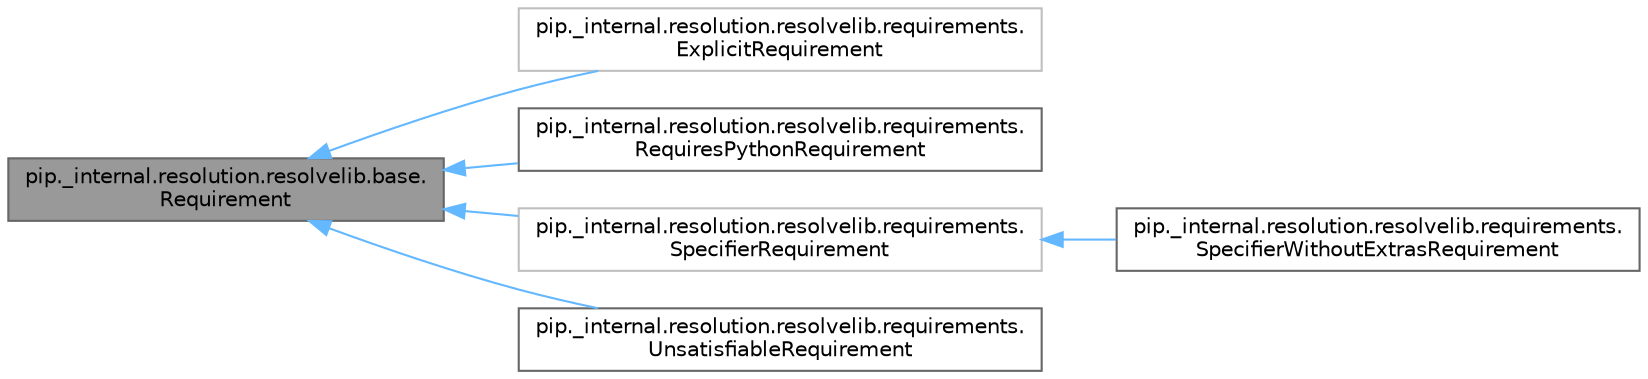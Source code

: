 digraph "pip._internal.resolution.resolvelib.base.Requirement"
{
 // LATEX_PDF_SIZE
  bgcolor="transparent";
  edge [fontname=Helvetica,fontsize=10,labelfontname=Helvetica,labelfontsize=10];
  node [fontname=Helvetica,fontsize=10,shape=box,height=0.2,width=0.4];
  rankdir="LR";
  Node1 [id="Node000001",label="pip._internal.resolution.resolvelib.base.\lRequirement",height=0.2,width=0.4,color="gray40", fillcolor="grey60", style="filled", fontcolor="black",tooltip=" "];
  Node1 -> Node2 [id="edge1_Node000001_Node000002",dir="back",color="steelblue1",style="solid",tooltip=" "];
  Node2 [id="Node000002",label="pip._internal.resolution.resolvelib.requirements.\lExplicitRequirement",height=0.2,width=0.4,color="grey75", fillcolor="white", style="filled",URL="$d4/dfa/classpip_1_1__internal_1_1resolution_1_1resolvelib_1_1requirements_1_1ExplicitRequirement.html",tooltip=" "];
  Node1 -> Node3 [id="edge2_Node000001_Node000003",dir="back",color="steelblue1",style="solid",tooltip=" "];
  Node3 [id="Node000003",label="pip._internal.resolution.resolvelib.requirements.\lRequiresPythonRequirement",height=0.2,width=0.4,color="gray40", fillcolor="white", style="filled",URL="$d6/d05/classpip_1_1__internal_1_1resolution_1_1resolvelib_1_1requirements_1_1RequiresPythonRequirement.html",tooltip=" "];
  Node1 -> Node4 [id="edge3_Node000001_Node000004",dir="back",color="steelblue1",style="solid",tooltip=" "];
  Node4 [id="Node000004",label="pip._internal.resolution.resolvelib.requirements.\lSpecifierRequirement",height=0.2,width=0.4,color="grey75", fillcolor="white", style="filled",URL="$d6/d53/classpip_1_1__internal_1_1resolution_1_1resolvelib_1_1requirements_1_1SpecifierRequirement.html",tooltip=" "];
  Node4 -> Node5 [id="edge4_Node000004_Node000005",dir="back",color="steelblue1",style="solid",tooltip=" "];
  Node5 [id="Node000005",label="pip._internal.resolution.resolvelib.requirements.\lSpecifierWithoutExtrasRequirement",height=0.2,width=0.4,color="gray40", fillcolor="white", style="filled",URL="$d8/d69/classpip_1_1__internal_1_1resolution_1_1resolvelib_1_1requirements_1_1SpecifierWithoutExtrasRequirement.html",tooltip=" "];
  Node1 -> Node6 [id="edge5_Node000001_Node000006",dir="back",color="steelblue1",style="solid",tooltip=" "];
  Node6 [id="Node000006",label="pip._internal.resolution.resolvelib.requirements.\lUnsatisfiableRequirement",height=0.2,width=0.4,color="gray40", fillcolor="white", style="filled",URL="$dd/d3f/classpip_1_1__internal_1_1resolution_1_1resolvelib_1_1requirements_1_1UnsatisfiableRequirement.html",tooltip=" "];
}
